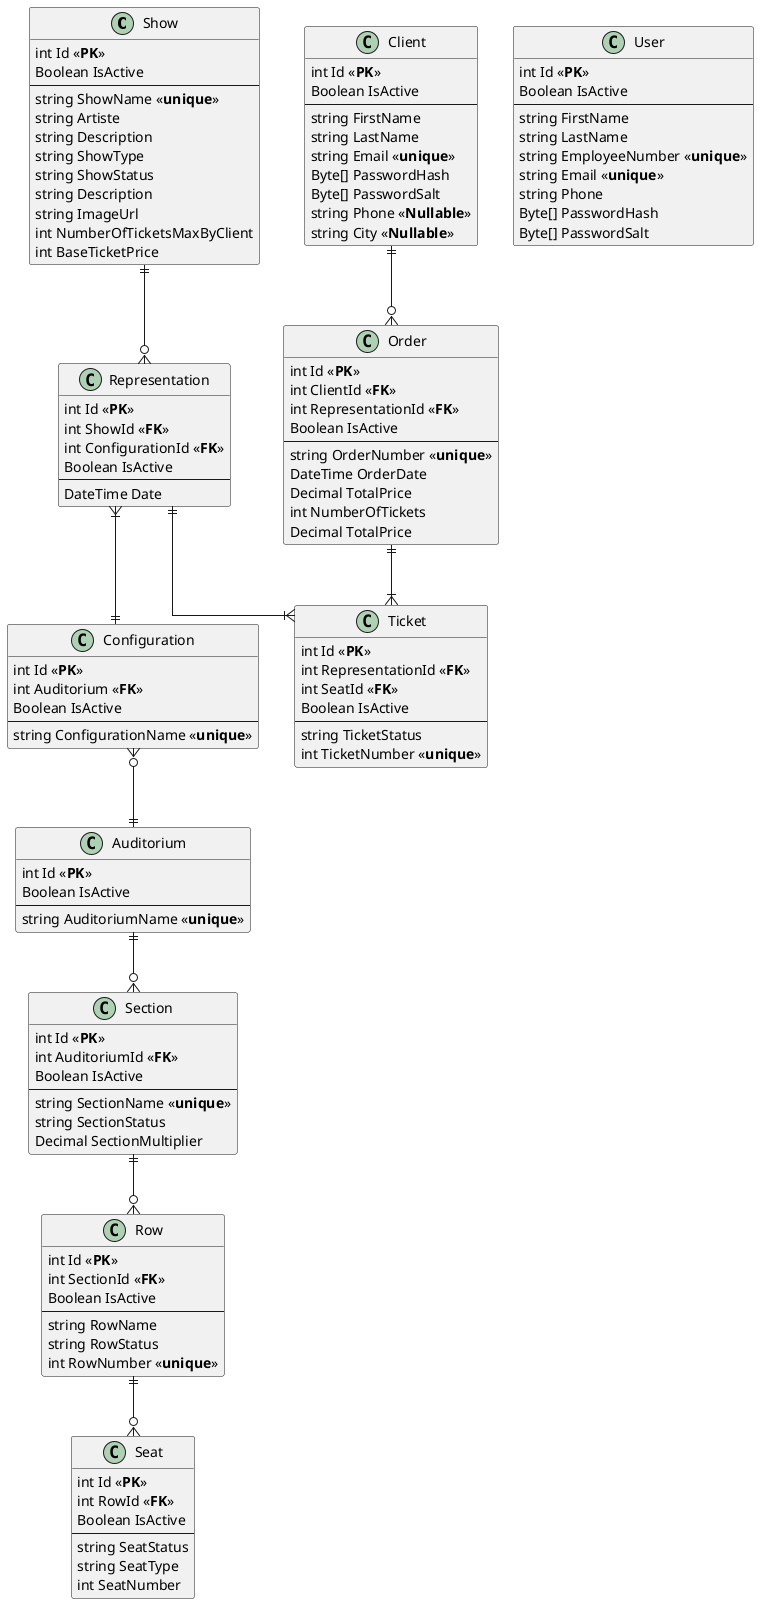 @startuml "Diagramme logique de base de données"
skinparam Linetype ortho
allow_mixing

class Show {
    int Id <<**PK**>>
    Boolean IsActive
    ---
    string ShowName <<**unique**>>
    string Artiste
    string Description
    string ShowType
    string ShowStatus
    string Description
    string ImageUrl
    int NumberOfTicketsMaxByClient
    int BaseTicketPrice
}

class Representation {
    int Id <<**PK**>>
    int ShowId <<**FK**>>
    int ConfigurationId <<**FK**>>
    Boolean IsActive
    ---
    DateTime Date
}

Class Configuration {
    int Id <<**PK**>>
    int Auditorium <<**FK**>>
    Boolean IsActive
    ---
    string ConfigurationName <<**unique**>>
}

class Auditorium {
    int Id <<**PK**>>
    Boolean IsActive
    ---
    string AuditoriumName <<**unique**>>
}

class Section {
    int Id <<**PK**>>
    int AuditoriumId <<**FK**>>
    Boolean IsActive
    ---
    string SectionName <<**unique**>>
    string SectionStatus
    Decimal SectionMultiplier
}

class Row {
    int Id <<**PK**>>
    int SectionId <<**FK**>>
    Boolean IsActive
    ---
    string RowName
    string RowStatus
    int RowNumber <<**unique**>>
}

class Seat {
    int Id <<**PK**>>
    int RowId <<**FK**>>
    Boolean IsActive
    ---
    string SeatStatus
    string SeatType
    int SeatNumber
}

class Ticket {
    int Id <<**PK**>>
    int RepresentationId <<**FK**>>
    int SeatId <<**FK**>>
    Boolean IsActive
    ---
    string TicketStatus
    int TicketNumber <<**unique**>>
}

class Order {
    int Id <<**PK**>>
    int ClientId <<**FK**>>
    int RepresentationId <<**FK**>>
    Boolean IsActive
    ---
    string OrderNumber <<**unique**>>
    DateTime OrderDate
    Decimal TotalPrice
    int NumberOfTickets
    Decimal TotalPrice
}

class Client {
    int Id <<**PK**>>
    Boolean IsActive
    ---
    string FirstName
    string LastName
    string Email <<**unique**>>
    Byte[] PasswordHash
    Byte[] PasswordSalt
    string Phone <<**Nullable**>>
    string City <<**Nullable**>>
}

class User {
    int Id <<**PK**>>
    Boolean IsActive
    ---
    string FirstName
    string LastName
    string EmployeeNumber <<**unique**>>
    string Email <<**unique**>>
    string Phone
    Byte[] PasswordHash
    Byte[] PasswordSalt
}

Show ||--o{ Representation
Representation }|--|| Configuration
Configuration }o--|| Auditorium
Auditorium ||--o{ Section
Section ||--o{ Row
Row ||--o{ Seat
Representation ||--|{ Ticket
Client ||--o{ Order
Order ||--|{ Ticket


@enduml